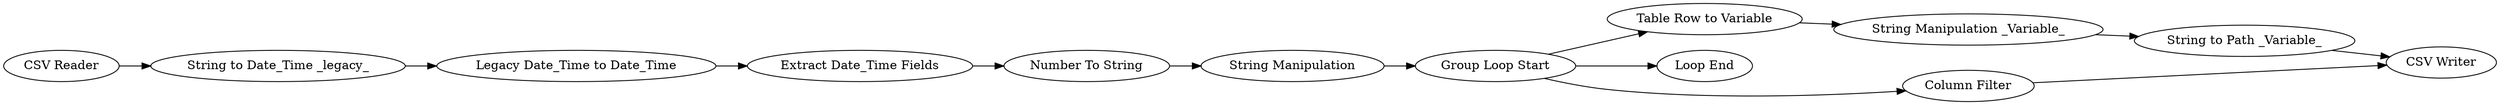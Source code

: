 digraph {
	1 [label="CSV Reader"]
	3 [label="String to Date_Time _legacy_"]
	7 [label="Legacy Date_Time to Date_Time"]
	8 [label="Extract Date_Time Fields"]
	9 [label="String Manipulation"]
	10 [label="Number To String"]
	11 [label="Group Loop Start"]
	13 [label="Table Row to Variable"]
	14 [label="String Manipulation _Variable_"]
	15 [label="CSV Writer"]
	17 [label="String to Path _Variable_"]
	18 [label="Loop End"]
	19 [label="Column Filter"]
	1 -> 3
	3 -> 7
	7 -> 8
	8 -> 10
	9 -> 11
	10 -> 9
	11 -> 13
	11 -> 18
	11 -> 19
	13 -> 14
	14 -> 17
	17 -> 15
	19 -> 15
	rankdir=LR
}
